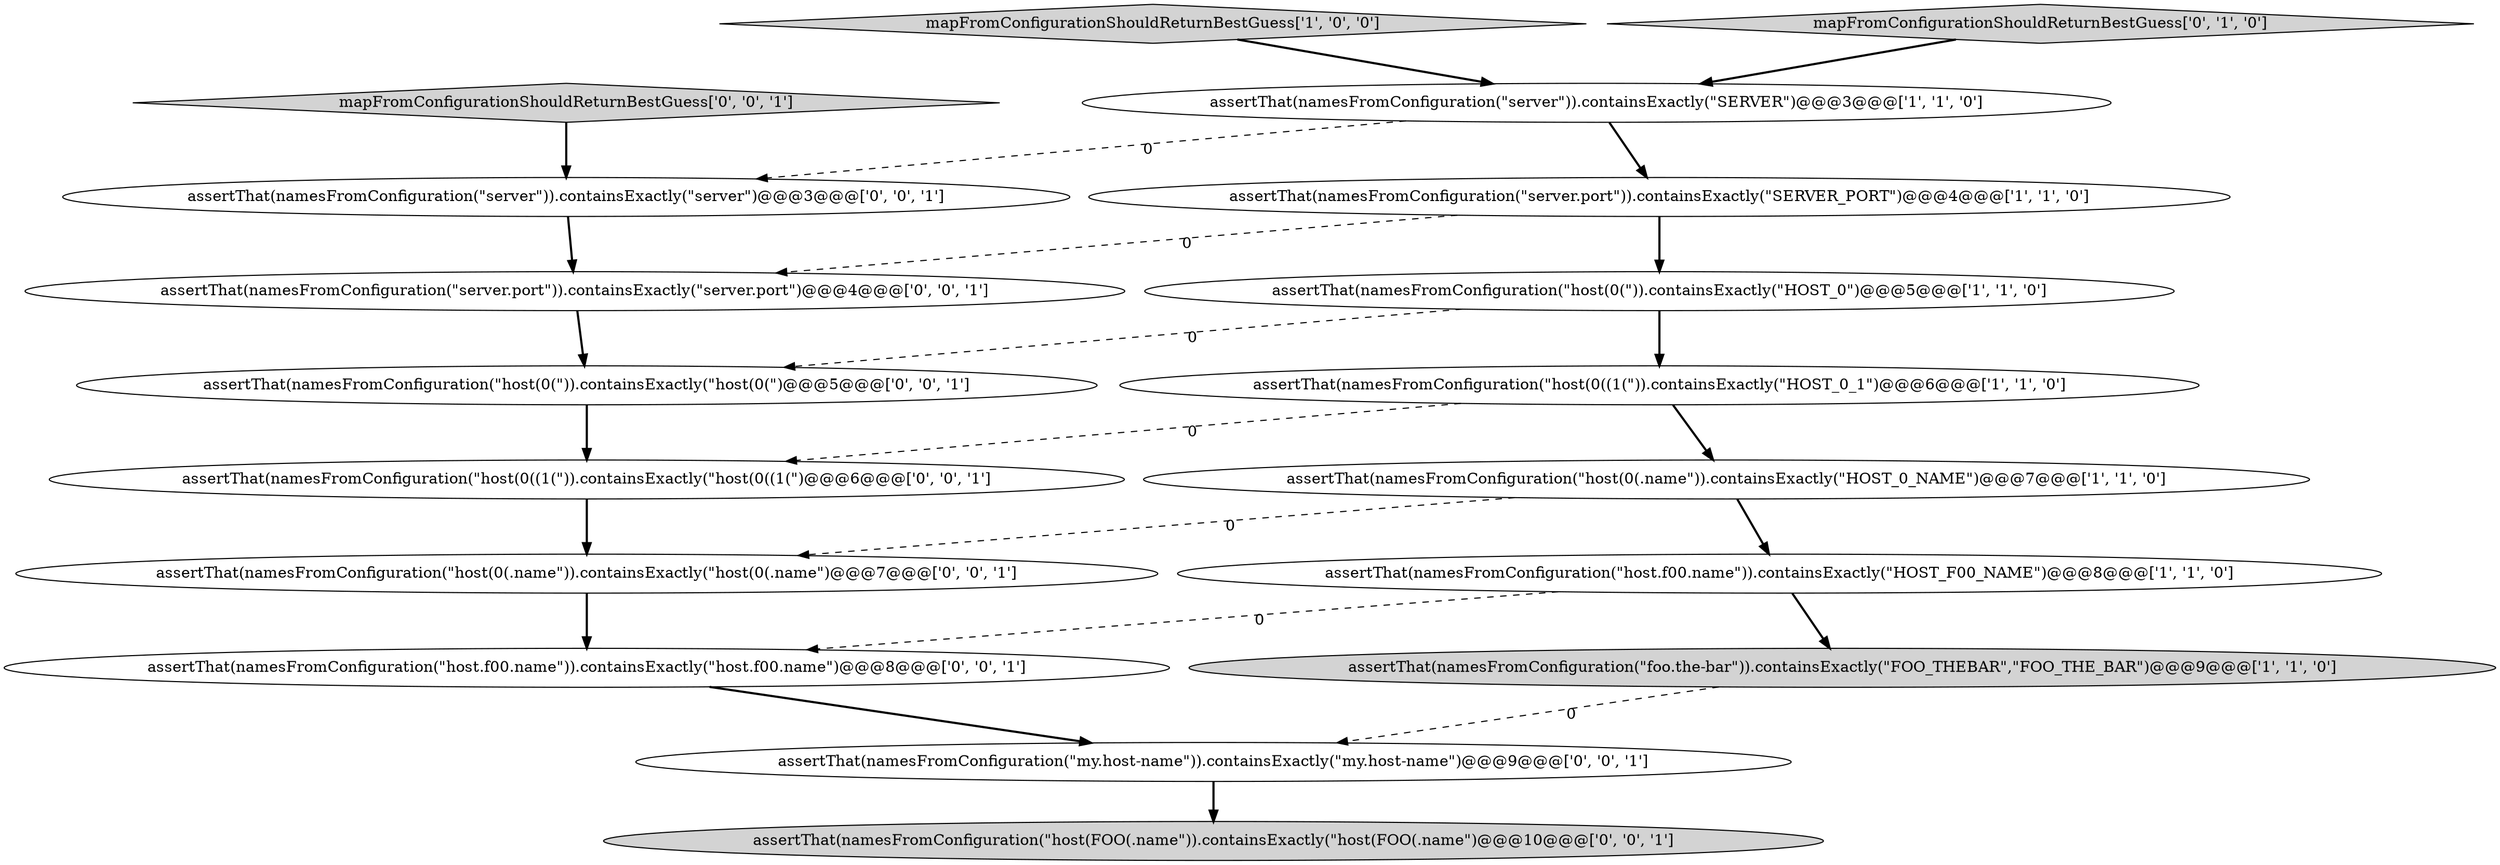digraph {
11 [style = filled, label = "mapFromConfigurationShouldReturnBestGuess['0', '0', '1']", fillcolor = lightgray, shape = diamond image = "AAA0AAABBB3BBB"];
15 [style = filled, label = "assertThat(namesFromConfiguration(\"host(0(\")).containsExactly(\"host(0(\")@@@5@@@['0', '0', '1']", fillcolor = white, shape = ellipse image = "AAA0AAABBB3BBB"];
14 [style = filled, label = "assertThat(namesFromConfiguration(\"server\")).containsExactly(\"server\")@@@3@@@['0', '0', '1']", fillcolor = white, shape = ellipse image = "AAA0AAABBB3BBB"];
17 [style = filled, label = "assertThat(namesFromConfiguration(\"host(0(.name\")).containsExactly(\"host(0(.name\")@@@7@@@['0', '0', '1']", fillcolor = white, shape = ellipse image = "AAA0AAABBB3BBB"];
1 [style = filled, label = "mapFromConfigurationShouldReturnBestGuess['1', '0', '0']", fillcolor = lightgray, shape = diamond image = "AAA0AAABBB1BBB"];
2 [style = filled, label = "assertThat(namesFromConfiguration(\"host(0((1(\")).containsExactly(\"HOST_0_1\")@@@6@@@['1', '1', '0']", fillcolor = white, shape = ellipse image = "AAA0AAABBB1BBB"];
4 [style = filled, label = "assertThat(namesFromConfiguration(\"foo.the-bar\")).containsExactly(\"FOO_THEBAR\",\"FOO_THE_BAR\")@@@9@@@['1', '1', '0']", fillcolor = lightgray, shape = ellipse image = "AAA0AAABBB1BBB"];
3 [style = filled, label = "assertThat(namesFromConfiguration(\"server.port\")).containsExactly(\"SERVER_PORT\")@@@4@@@['1', '1', '0']", fillcolor = white, shape = ellipse image = "AAA0AAABBB1BBB"];
7 [style = filled, label = "assertThat(namesFromConfiguration(\"host(0(.name\")).containsExactly(\"HOST_0_NAME\")@@@7@@@['1', '1', '0']", fillcolor = white, shape = ellipse image = "AAA0AAABBB1BBB"];
8 [style = filled, label = "mapFromConfigurationShouldReturnBestGuess['0', '1', '0']", fillcolor = lightgray, shape = diamond image = "AAA0AAABBB2BBB"];
12 [style = filled, label = "assertThat(namesFromConfiguration(\"my.host-name\")).containsExactly(\"my.host-name\")@@@9@@@['0', '0', '1']", fillcolor = white, shape = ellipse image = "AAA0AAABBB3BBB"];
16 [style = filled, label = "assertThat(namesFromConfiguration(\"host(0((1(\")).containsExactly(\"host(0((1(\")@@@6@@@['0', '0', '1']", fillcolor = white, shape = ellipse image = "AAA0AAABBB3BBB"];
0 [style = filled, label = "assertThat(namesFromConfiguration(\"host.f00.name\")).containsExactly(\"HOST_F00_NAME\")@@@8@@@['1', '1', '0']", fillcolor = white, shape = ellipse image = "AAA0AAABBB1BBB"];
9 [style = filled, label = "assertThat(namesFromConfiguration(\"host.f00.name\")).containsExactly(\"host.f00.name\")@@@8@@@['0', '0', '1']", fillcolor = white, shape = ellipse image = "AAA0AAABBB3BBB"];
6 [style = filled, label = "assertThat(namesFromConfiguration(\"host(0(\")).containsExactly(\"HOST_0\")@@@5@@@['1', '1', '0']", fillcolor = white, shape = ellipse image = "AAA0AAABBB1BBB"];
10 [style = filled, label = "assertThat(namesFromConfiguration(\"host(FOO(.name\")).containsExactly(\"host(FOO(.name\")@@@10@@@['0', '0', '1']", fillcolor = lightgray, shape = ellipse image = "AAA0AAABBB3BBB"];
13 [style = filled, label = "assertThat(namesFromConfiguration(\"server.port\")).containsExactly(\"server.port\")@@@4@@@['0', '0', '1']", fillcolor = white, shape = ellipse image = "AAA0AAABBB3BBB"];
5 [style = filled, label = "assertThat(namesFromConfiguration(\"server\")).containsExactly(\"SERVER\")@@@3@@@['1', '1', '0']", fillcolor = white, shape = ellipse image = "AAA0AAABBB1BBB"];
1->5 [style = bold, label=""];
5->3 [style = bold, label=""];
5->14 [style = dashed, label="0"];
11->14 [style = bold, label=""];
7->17 [style = dashed, label="0"];
17->9 [style = bold, label=""];
3->6 [style = bold, label=""];
7->0 [style = bold, label=""];
16->17 [style = bold, label=""];
15->16 [style = bold, label=""];
3->13 [style = dashed, label="0"];
4->12 [style = dashed, label="0"];
6->2 [style = bold, label=""];
12->10 [style = bold, label=""];
8->5 [style = bold, label=""];
6->15 [style = dashed, label="0"];
0->4 [style = bold, label=""];
2->16 [style = dashed, label="0"];
13->15 [style = bold, label=""];
9->12 [style = bold, label=""];
2->7 [style = bold, label=""];
14->13 [style = bold, label=""];
0->9 [style = dashed, label="0"];
}
